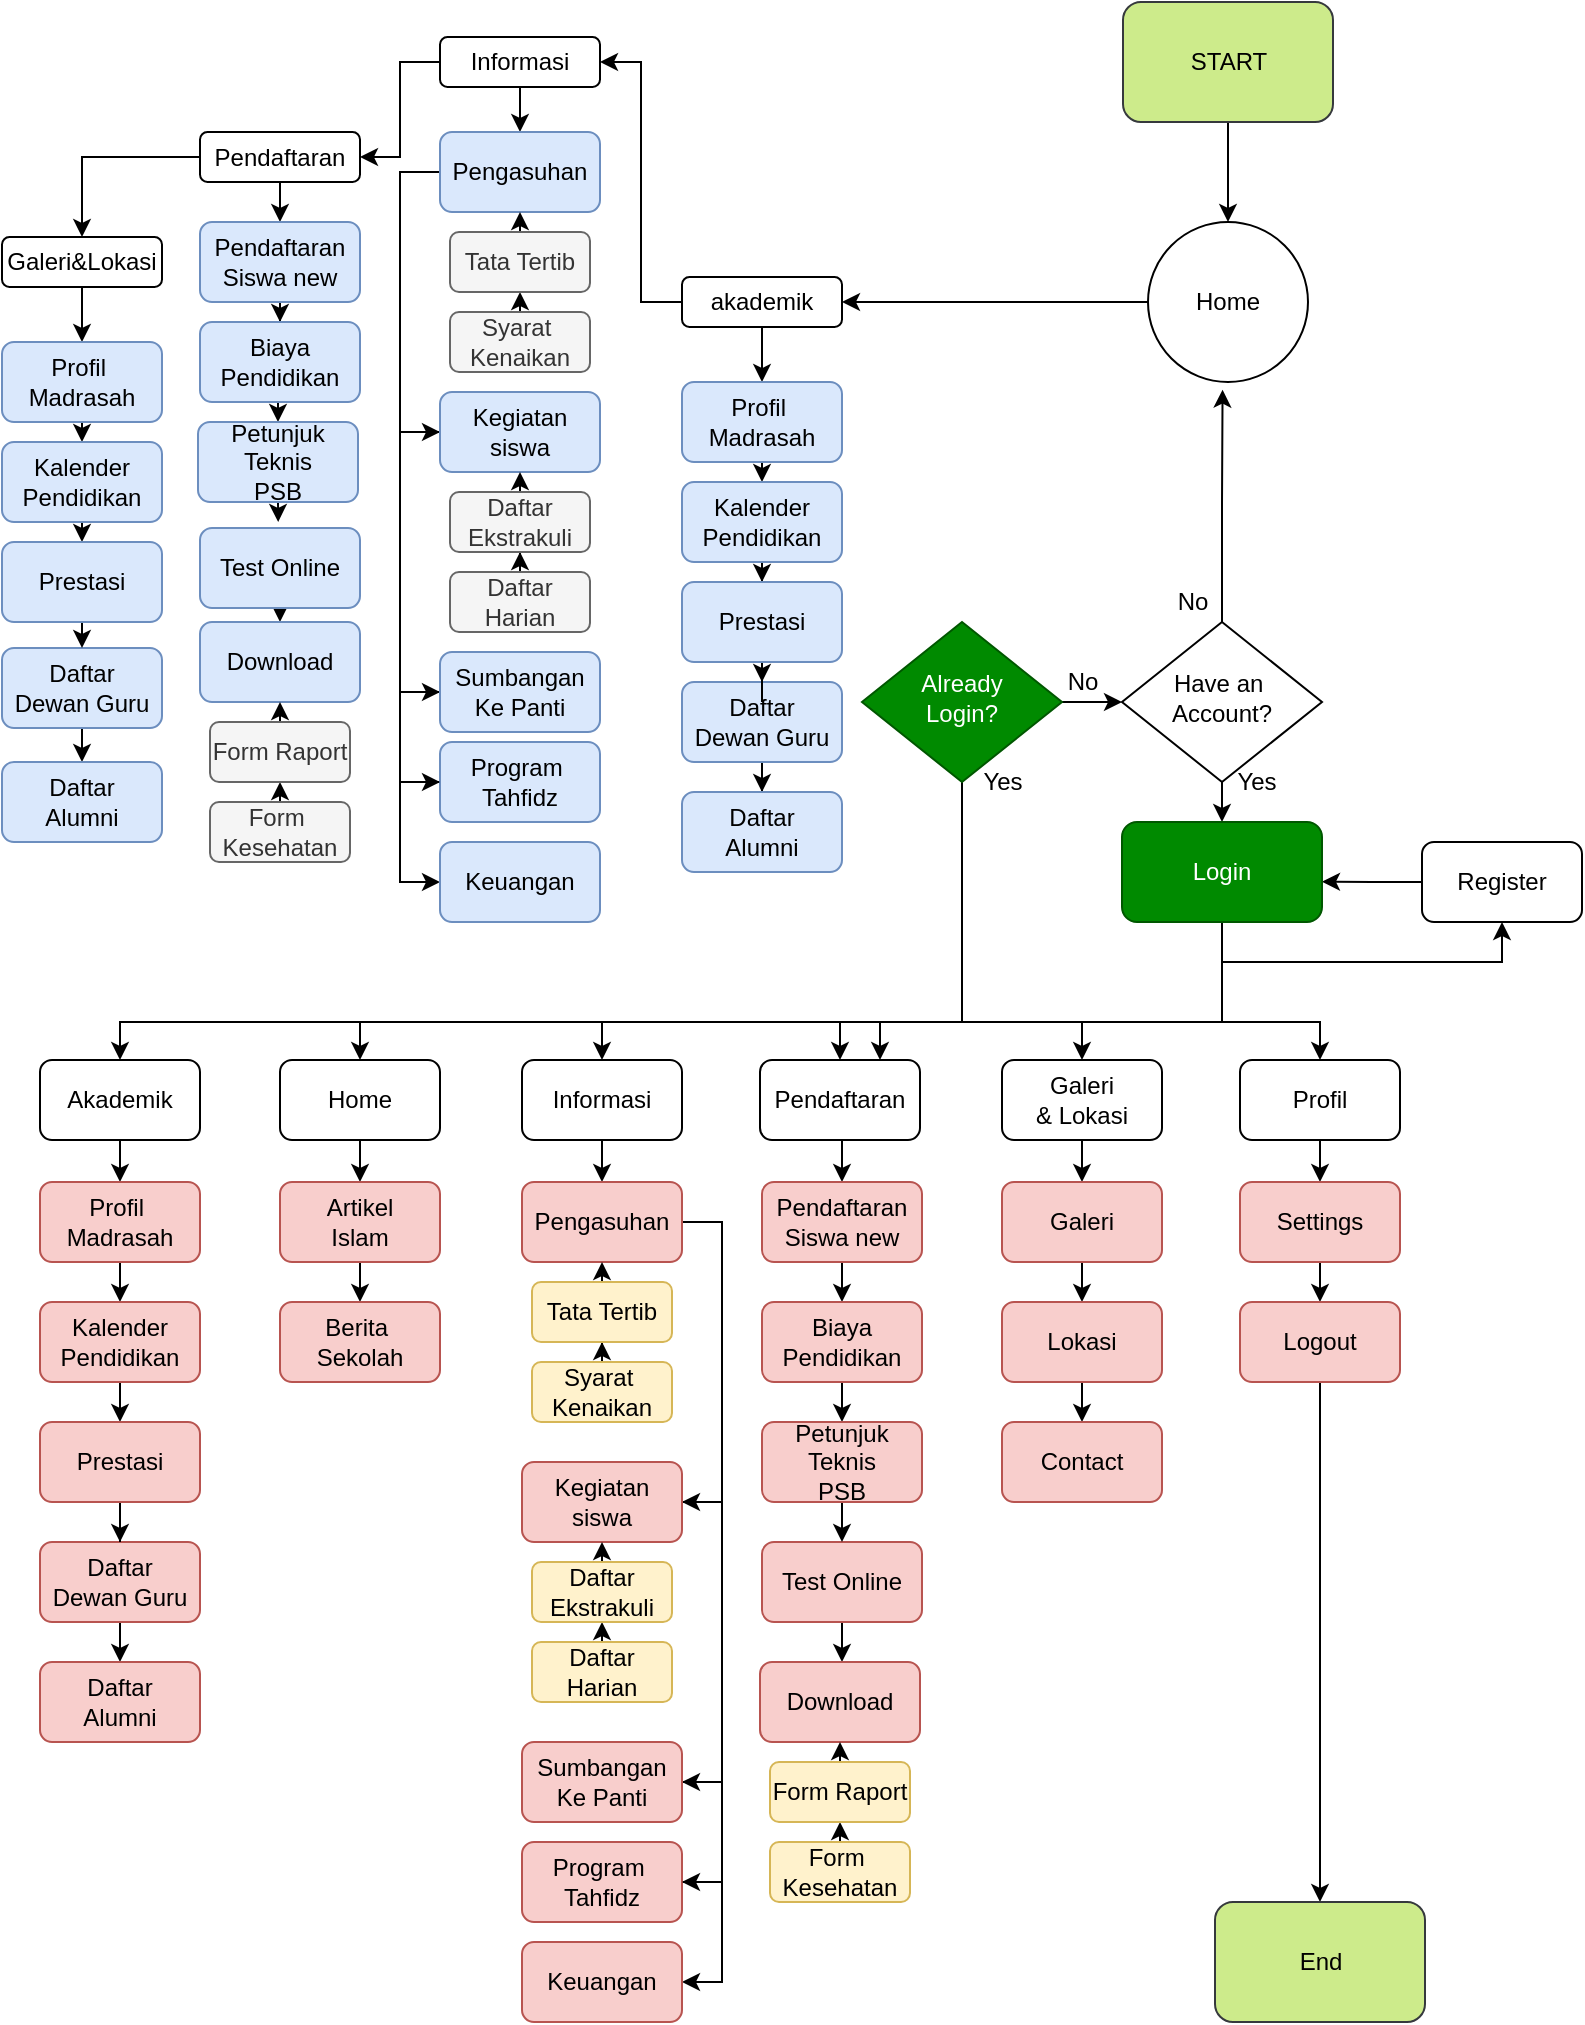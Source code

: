 <mxfile version="14.0.1" type="github">
  <diagram id="C5RBs43oDa-KdzZeNtuy" name="Page-1">
    <mxGraphModel dx="1358" dy="592" grid="1" gridSize="10" guides="1" tooltips="1" connect="1" arrows="1" fold="1" page="1" pageScale="1" pageWidth="827" pageHeight="1169" math="0" shadow="0">
      <root>
        <mxCell id="WIyWlLk6GJQsqaUBKTNV-0" />
        <mxCell id="WIyWlLk6GJQsqaUBKTNV-1" parent="WIyWlLk6GJQsqaUBKTNV-0" />
        <mxCell id="NHXklJYjzgCfUYS_sEGv-73" style="edgeStyle=orthogonalEdgeStyle;rounded=0;orthogonalLoop=1;jettySize=auto;html=1;exitX=0;exitY=0.5;exitDx=0;exitDy=0;entryX=1;entryY=0.597;entryDx=0;entryDy=0;entryPerimeter=0;" edge="1" parent="WIyWlLk6GJQsqaUBKTNV-1" source="WIyWlLk6GJQsqaUBKTNV-7" target="NHXklJYjzgCfUYS_sEGv-28">
          <mxGeometry relative="1" as="geometry" />
        </mxCell>
        <mxCell id="WIyWlLk6GJQsqaUBKTNV-7" value="Register" style="rounded=1;whiteSpace=wrap;html=1;fontSize=12;glass=0;strokeWidth=1;shadow=0;" parent="WIyWlLk6GJQsqaUBKTNV-1" vertex="1">
          <mxGeometry x="730" y="510" width="80" height="40" as="geometry" />
        </mxCell>
        <mxCell id="NHXklJYjzgCfUYS_sEGv-23" style="edgeStyle=orthogonalEdgeStyle;rounded=0;orthogonalLoop=1;jettySize=auto;html=1;exitX=1;exitY=0.5;exitDx=0;exitDy=0;entryX=0;entryY=0.5;entryDx=0;entryDy=0;" edge="1" parent="WIyWlLk6GJQsqaUBKTNV-1" source="WIyWlLk6GJQsqaUBKTNV-10" target="WIyWlLk6GJQsqaUBKTNV-6">
          <mxGeometry relative="1" as="geometry" />
        </mxCell>
        <mxCell id="NHXklJYjzgCfUYS_sEGv-160" style="edgeStyle=orthogonalEdgeStyle;rounded=0;orthogonalLoop=1;jettySize=auto;html=1;exitX=0.5;exitY=1;exitDx=0;exitDy=0;" edge="1" parent="WIyWlLk6GJQsqaUBKTNV-1" source="WIyWlLk6GJQsqaUBKTNV-10" target="NHXklJYjzgCfUYS_sEGv-39">
          <mxGeometry relative="1" as="geometry">
            <Array as="points">
              <mxPoint x="500" y="600" />
              <mxPoint x="79" y="600" />
            </Array>
          </mxGeometry>
        </mxCell>
        <mxCell id="NHXklJYjzgCfUYS_sEGv-161" style="edgeStyle=orthogonalEdgeStyle;rounded=0;orthogonalLoop=1;jettySize=auto;html=1;exitX=0.5;exitY=1;exitDx=0;exitDy=0;entryX=0.5;entryY=0;entryDx=0;entryDy=0;" edge="1" parent="WIyWlLk6GJQsqaUBKTNV-1" source="WIyWlLk6GJQsqaUBKTNV-10" target="NHXklJYjzgCfUYS_sEGv-44">
          <mxGeometry relative="1" as="geometry">
            <Array as="points">
              <mxPoint x="500" y="600" />
              <mxPoint x="199" y="600" />
            </Array>
          </mxGeometry>
        </mxCell>
        <mxCell id="NHXklJYjzgCfUYS_sEGv-163" style="edgeStyle=orthogonalEdgeStyle;rounded=0;orthogonalLoop=1;jettySize=auto;html=1;exitX=0.5;exitY=1;exitDx=0;exitDy=0;entryX=0.5;entryY=0;entryDx=0;entryDy=0;" edge="1" parent="WIyWlLk6GJQsqaUBKTNV-1" source="WIyWlLk6GJQsqaUBKTNV-10" target="NHXklJYjzgCfUYS_sEGv-43">
          <mxGeometry relative="1" as="geometry">
            <Array as="points">
              <mxPoint x="500" y="600" />
              <mxPoint x="320" y="600" />
            </Array>
          </mxGeometry>
        </mxCell>
        <mxCell id="NHXklJYjzgCfUYS_sEGv-164" style="edgeStyle=orthogonalEdgeStyle;rounded=0;orthogonalLoop=1;jettySize=auto;html=1;exitX=0.5;exitY=1;exitDx=0;exitDy=0;entryX=0.5;entryY=0;entryDx=0;entryDy=0;" edge="1" parent="WIyWlLk6GJQsqaUBKTNV-1" source="WIyWlLk6GJQsqaUBKTNV-10" target="NHXklJYjzgCfUYS_sEGv-45">
          <mxGeometry relative="1" as="geometry">
            <Array as="points">
              <mxPoint x="500" y="600" />
              <mxPoint x="439" y="600" />
            </Array>
          </mxGeometry>
        </mxCell>
        <mxCell id="NHXklJYjzgCfUYS_sEGv-165" style="edgeStyle=orthogonalEdgeStyle;rounded=0;orthogonalLoop=1;jettySize=auto;html=1;exitX=0.5;exitY=1;exitDx=0;exitDy=0;entryX=0.5;entryY=0;entryDx=0;entryDy=0;" edge="1" parent="WIyWlLk6GJQsqaUBKTNV-1" source="WIyWlLk6GJQsqaUBKTNV-10" target="NHXklJYjzgCfUYS_sEGv-46">
          <mxGeometry relative="1" as="geometry">
            <Array as="points">
              <mxPoint x="500" y="600" />
              <mxPoint x="560" y="600" />
            </Array>
          </mxGeometry>
        </mxCell>
        <mxCell id="NHXklJYjzgCfUYS_sEGv-166" style="edgeStyle=orthogonalEdgeStyle;rounded=0;orthogonalLoop=1;jettySize=auto;html=1;exitX=0.5;exitY=1;exitDx=0;exitDy=0;entryX=0.5;entryY=0;entryDx=0;entryDy=0;" edge="1" parent="WIyWlLk6GJQsqaUBKTNV-1" source="WIyWlLk6GJQsqaUBKTNV-10" target="NHXklJYjzgCfUYS_sEGv-135">
          <mxGeometry relative="1" as="geometry">
            <Array as="points">
              <mxPoint x="500" y="600" />
              <mxPoint x="679" y="600" />
            </Array>
          </mxGeometry>
        </mxCell>
        <mxCell id="WIyWlLk6GJQsqaUBKTNV-10" value="Already&lt;br&gt;Login?" style="rhombus;whiteSpace=wrap;html=1;shadow=0;fontFamily=Helvetica;fontSize=12;align=center;strokeWidth=1;spacing=6;spacingTop=-4;fillColor=#008a00;strokeColor=#005700;fontColor=#ffffff;" parent="WIyWlLk6GJQsqaUBKTNV-1" vertex="1">
          <mxGeometry x="450" y="400" width="100" height="80" as="geometry" />
        </mxCell>
        <mxCell id="NHXklJYjzgCfUYS_sEGv-29" style="edgeStyle=orthogonalEdgeStyle;rounded=0;orthogonalLoop=1;jettySize=auto;html=1;exitX=0.5;exitY=1;exitDx=0;exitDy=0;entryX=0.5;entryY=0;entryDx=0;entryDy=0;" edge="1" parent="WIyWlLk6GJQsqaUBKTNV-1" source="WIyWlLk6GJQsqaUBKTNV-6" target="NHXklJYjzgCfUYS_sEGv-28">
          <mxGeometry relative="1" as="geometry" />
        </mxCell>
        <mxCell id="NHXklJYjzgCfUYS_sEGv-70" style="edgeStyle=orthogonalEdgeStyle;rounded=0;orthogonalLoop=1;jettySize=auto;html=1;exitX=0.5;exitY=0;exitDx=0;exitDy=0;entryX=0.466;entryY=1.048;entryDx=0;entryDy=0;entryPerimeter=0;" edge="1" parent="WIyWlLk6GJQsqaUBKTNV-1" source="WIyWlLk6GJQsqaUBKTNV-6" target="NHXklJYjzgCfUYS_sEGv-5">
          <mxGeometry relative="1" as="geometry" />
        </mxCell>
        <mxCell id="WIyWlLk6GJQsqaUBKTNV-6" value="Have an&amp;nbsp;&lt;br&gt;Account?" style="rhombus;whiteSpace=wrap;html=1;shadow=0;fontFamily=Helvetica;fontSize=12;align=center;strokeWidth=1;spacing=6;spacingTop=-4;" parent="WIyWlLk6GJQsqaUBKTNV-1" vertex="1">
          <mxGeometry x="580" y="400" width="100" height="80" as="geometry" />
        </mxCell>
        <mxCell id="NHXklJYjzgCfUYS_sEGv-6" style="edgeStyle=orthogonalEdgeStyle;rounded=0;orthogonalLoop=1;jettySize=auto;html=1;exitX=0.5;exitY=1;exitDx=0;exitDy=0;entryX=0.5;entryY=0;entryDx=0;entryDy=0;" edge="1" parent="WIyWlLk6GJQsqaUBKTNV-1" source="NHXklJYjzgCfUYS_sEGv-3" target="NHXklJYjzgCfUYS_sEGv-5">
          <mxGeometry relative="1" as="geometry" />
        </mxCell>
        <mxCell id="NHXklJYjzgCfUYS_sEGv-3" value="START" style="rounded=1;whiteSpace=wrap;html=1;fontSize=12;glass=0;strokeWidth=1;shadow=0;fillColor=#cdeb8b;strokeColor=#36393d;" vertex="1" parent="WIyWlLk6GJQsqaUBKTNV-1">
          <mxGeometry x="580.5" y="90" width="105" height="60" as="geometry" />
        </mxCell>
        <mxCell id="NHXklJYjzgCfUYS_sEGv-177" style="edgeStyle=orthogonalEdgeStyle;rounded=0;orthogonalLoop=1;jettySize=auto;html=1;exitX=0;exitY=0.5;exitDx=0;exitDy=0;entryX=1;entryY=0.5;entryDx=0;entryDy=0;" edge="1" parent="WIyWlLk6GJQsqaUBKTNV-1" source="NHXklJYjzgCfUYS_sEGv-5" target="NHXklJYjzgCfUYS_sEGv-7">
          <mxGeometry relative="1" as="geometry" />
        </mxCell>
        <mxCell id="NHXklJYjzgCfUYS_sEGv-5" value="Home" style="ellipse;whiteSpace=wrap;html=1;aspect=fixed;" vertex="1" parent="WIyWlLk6GJQsqaUBKTNV-1">
          <mxGeometry x="593" y="200" width="80" height="80" as="geometry" />
        </mxCell>
        <mxCell id="NHXklJYjzgCfUYS_sEGv-143" style="edgeStyle=orthogonalEdgeStyle;rounded=0;orthogonalLoop=1;jettySize=auto;html=1;exitX=0;exitY=0.5;exitDx=0;exitDy=0;entryX=1;entryY=0.5;entryDx=0;entryDy=0;" edge="1" parent="WIyWlLk6GJQsqaUBKTNV-1" source="NHXklJYjzgCfUYS_sEGv-7" target="NHXklJYjzgCfUYS_sEGv-10">
          <mxGeometry relative="1" as="geometry" />
        </mxCell>
        <mxCell id="NHXklJYjzgCfUYS_sEGv-207" style="edgeStyle=orthogonalEdgeStyle;rounded=0;orthogonalLoop=1;jettySize=auto;html=1;exitX=0.5;exitY=1;exitDx=0;exitDy=0;entryX=0.5;entryY=0;entryDx=0;entryDy=0;" edge="1" parent="WIyWlLk6GJQsqaUBKTNV-1" source="NHXklJYjzgCfUYS_sEGv-7" target="NHXklJYjzgCfUYS_sEGv-181">
          <mxGeometry relative="1" as="geometry" />
        </mxCell>
        <mxCell id="NHXklJYjzgCfUYS_sEGv-7" value="akademik" style="rounded=1;whiteSpace=wrap;html=1;fontSize=12;glass=0;strokeWidth=1;shadow=0;" vertex="1" parent="WIyWlLk6GJQsqaUBKTNV-1">
          <mxGeometry x="360" y="227.5" width="80" height="25" as="geometry" />
        </mxCell>
        <mxCell id="NHXklJYjzgCfUYS_sEGv-144" style="edgeStyle=orthogonalEdgeStyle;rounded=0;orthogonalLoop=1;jettySize=auto;html=1;exitX=0;exitY=0.5;exitDx=0;exitDy=0;entryX=1;entryY=0.5;entryDx=0;entryDy=0;" edge="1" parent="WIyWlLk6GJQsqaUBKTNV-1" source="NHXklJYjzgCfUYS_sEGv-10" target="NHXklJYjzgCfUYS_sEGv-11">
          <mxGeometry relative="1" as="geometry" />
        </mxCell>
        <mxCell id="NHXklJYjzgCfUYS_sEGv-197" style="edgeStyle=orthogonalEdgeStyle;rounded=0;orthogonalLoop=1;jettySize=auto;html=1;exitX=0.5;exitY=1;exitDx=0;exitDy=0;" edge="1" parent="WIyWlLk6GJQsqaUBKTNV-1" source="NHXklJYjzgCfUYS_sEGv-10" target="NHXklJYjzgCfUYS_sEGv-168">
          <mxGeometry relative="1" as="geometry" />
        </mxCell>
        <mxCell id="NHXklJYjzgCfUYS_sEGv-10" value="Informasi" style="rounded=1;whiteSpace=wrap;html=1;fontSize=12;glass=0;strokeWidth=1;shadow=0;" vertex="1" parent="WIyWlLk6GJQsqaUBKTNV-1">
          <mxGeometry x="239" y="107.5" width="80" height="25" as="geometry" />
        </mxCell>
        <mxCell id="NHXklJYjzgCfUYS_sEGv-178" style="edgeStyle=orthogonalEdgeStyle;rounded=0;orthogonalLoop=1;jettySize=auto;html=1;exitX=0;exitY=0.5;exitDx=0;exitDy=0;entryX=0.5;entryY=0;entryDx=0;entryDy=0;" edge="1" parent="WIyWlLk6GJQsqaUBKTNV-1" source="NHXklJYjzgCfUYS_sEGv-11" target="NHXklJYjzgCfUYS_sEGv-12">
          <mxGeometry relative="1" as="geometry" />
        </mxCell>
        <mxCell id="NHXklJYjzgCfUYS_sEGv-196" style="edgeStyle=orthogonalEdgeStyle;rounded=0;orthogonalLoop=1;jettySize=auto;html=1;exitX=0.5;exitY=1;exitDx=0;exitDy=0;entryX=0.5;entryY=0;entryDx=0;entryDy=0;" edge="1" parent="WIyWlLk6GJQsqaUBKTNV-1" source="NHXklJYjzgCfUYS_sEGv-11" target="NHXklJYjzgCfUYS_sEGv-152">
          <mxGeometry relative="1" as="geometry" />
        </mxCell>
        <mxCell id="NHXklJYjzgCfUYS_sEGv-11" value="Pendaftaran" style="rounded=1;whiteSpace=wrap;html=1;fontSize=12;glass=0;strokeWidth=1;shadow=0;" vertex="1" parent="WIyWlLk6GJQsqaUBKTNV-1">
          <mxGeometry x="119" y="155" width="80" height="25" as="geometry" />
        </mxCell>
        <mxCell id="NHXklJYjzgCfUYS_sEGv-184" style="edgeStyle=orthogonalEdgeStyle;rounded=0;orthogonalLoop=1;jettySize=auto;html=1;exitX=0.5;exitY=1;exitDx=0;exitDy=0;" edge="1" parent="WIyWlLk6GJQsqaUBKTNV-1" source="NHXklJYjzgCfUYS_sEGv-12" target="NHXklJYjzgCfUYS_sEGv-148">
          <mxGeometry relative="1" as="geometry" />
        </mxCell>
        <mxCell id="NHXklJYjzgCfUYS_sEGv-12" value="Galeri&amp;amp;Lokasi" style="rounded=1;whiteSpace=wrap;html=1;fontSize=12;glass=0;strokeWidth=1;shadow=0;" vertex="1" parent="WIyWlLk6GJQsqaUBKTNV-1">
          <mxGeometry x="20" y="207.5" width="80" height="25" as="geometry" />
        </mxCell>
        <mxCell id="NHXklJYjzgCfUYS_sEGv-24" value="No" style="text;html=1;align=center;verticalAlign=middle;resizable=0;points=[];autosize=1;" vertex="1" parent="WIyWlLk6GJQsqaUBKTNV-1">
          <mxGeometry x="600" y="380" width="30" height="20" as="geometry" />
        </mxCell>
        <mxCell id="NHXklJYjzgCfUYS_sEGv-65" style="edgeStyle=orthogonalEdgeStyle;rounded=0;orthogonalLoop=1;jettySize=auto;html=1;exitX=0.5;exitY=1;exitDx=0;exitDy=0;entryX=0.75;entryY=0;entryDx=0;entryDy=0;" edge="1" parent="WIyWlLk6GJQsqaUBKTNV-1" source="NHXklJYjzgCfUYS_sEGv-28" target="NHXklJYjzgCfUYS_sEGv-45">
          <mxGeometry relative="1" as="geometry">
            <Array as="points">
              <mxPoint x="630" y="600" />
              <mxPoint x="459" y="600" />
            </Array>
          </mxGeometry>
        </mxCell>
        <mxCell id="NHXklJYjzgCfUYS_sEGv-68" style="edgeStyle=orthogonalEdgeStyle;rounded=0;orthogonalLoop=1;jettySize=auto;html=1;exitX=0.5;exitY=1;exitDx=0;exitDy=0;entryX=0.5;entryY=1;entryDx=0;entryDy=0;" edge="1" parent="WIyWlLk6GJQsqaUBKTNV-1" source="NHXklJYjzgCfUYS_sEGv-28" target="WIyWlLk6GJQsqaUBKTNV-7">
          <mxGeometry relative="1" as="geometry" />
        </mxCell>
        <mxCell id="NHXklJYjzgCfUYS_sEGv-28" value="Login" style="rounded=1;whiteSpace=wrap;html=1;fontSize=12;glass=0;strokeWidth=1;shadow=0;fillColor=#008a00;strokeColor=#005700;fontColor=#ffffff;" vertex="1" parent="WIyWlLk6GJQsqaUBKTNV-1">
          <mxGeometry x="580" y="500" width="100" height="50" as="geometry" />
        </mxCell>
        <mxCell id="NHXklJYjzgCfUYS_sEGv-30" value="Yes" style="text;html=1;align=center;verticalAlign=middle;resizable=0;points=[];autosize=1;" vertex="1" parent="WIyWlLk6GJQsqaUBKTNV-1">
          <mxGeometry x="626.5" y="470" width="40" height="20" as="geometry" />
        </mxCell>
        <mxCell id="NHXklJYjzgCfUYS_sEGv-79" style="edgeStyle=orthogonalEdgeStyle;rounded=0;orthogonalLoop=1;jettySize=auto;html=1;exitX=0.5;exitY=1;exitDx=0;exitDy=0;entryX=0.5;entryY=0;entryDx=0;entryDy=0;" edge="1" parent="WIyWlLk6GJQsqaUBKTNV-1" source="NHXklJYjzgCfUYS_sEGv-39" target="NHXklJYjzgCfUYS_sEGv-76">
          <mxGeometry relative="1" as="geometry" />
        </mxCell>
        <mxCell id="NHXklJYjzgCfUYS_sEGv-39" value="Akademik" style="rounded=1;whiteSpace=wrap;html=1;fontSize=12;glass=0;strokeWidth=1;shadow=0;" vertex="1" parent="WIyWlLk6GJQsqaUBKTNV-1">
          <mxGeometry x="39" y="619" width="80" height="40" as="geometry" />
        </mxCell>
        <mxCell id="NHXklJYjzgCfUYS_sEGv-95" style="edgeStyle=orthogonalEdgeStyle;rounded=0;orthogonalLoop=1;jettySize=auto;html=1;exitX=0.5;exitY=1;exitDx=0;exitDy=0;entryX=0.5;entryY=0;entryDx=0;entryDy=0;" edge="1" parent="WIyWlLk6GJQsqaUBKTNV-1" source="NHXklJYjzgCfUYS_sEGv-43" target="NHXklJYjzgCfUYS_sEGv-88">
          <mxGeometry relative="1" as="geometry" />
        </mxCell>
        <mxCell id="NHXklJYjzgCfUYS_sEGv-43" value="Informasi" style="rounded=1;whiteSpace=wrap;html=1;fontSize=12;glass=0;strokeWidth=1;shadow=0;" vertex="1" parent="WIyWlLk6GJQsqaUBKTNV-1">
          <mxGeometry x="280" y="619" width="80" height="40" as="geometry" />
        </mxCell>
        <mxCell id="NHXklJYjzgCfUYS_sEGv-86" style="edgeStyle=orthogonalEdgeStyle;rounded=0;orthogonalLoop=1;jettySize=auto;html=1;exitX=0.5;exitY=1;exitDx=0;exitDy=0;entryX=0.5;entryY=0;entryDx=0;entryDy=0;" edge="1" parent="WIyWlLk6GJQsqaUBKTNV-1" source="NHXklJYjzgCfUYS_sEGv-44" target="NHXklJYjzgCfUYS_sEGv-84">
          <mxGeometry relative="1" as="geometry" />
        </mxCell>
        <mxCell id="NHXklJYjzgCfUYS_sEGv-44" value="Home" style="rounded=1;whiteSpace=wrap;html=1;fontSize=12;glass=0;strokeWidth=1;shadow=0;" vertex="1" parent="WIyWlLk6GJQsqaUBKTNV-1">
          <mxGeometry x="159" y="619" width="80" height="40" as="geometry" />
        </mxCell>
        <mxCell id="NHXklJYjzgCfUYS_sEGv-119" style="edgeStyle=orthogonalEdgeStyle;rounded=0;orthogonalLoop=1;jettySize=auto;html=1;exitX=0.5;exitY=1;exitDx=0;exitDy=0;entryX=0.5;entryY=0;entryDx=0;entryDy=0;" edge="1" parent="WIyWlLk6GJQsqaUBKTNV-1" source="NHXklJYjzgCfUYS_sEGv-45" target="NHXklJYjzgCfUYS_sEGv-111">
          <mxGeometry relative="1" as="geometry" />
        </mxCell>
        <mxCell id="NHXklJYjzgCfUYS_sEGv-45" value="Pendaftaran" style="rounded=1;whiteSpace=wrap;html=1;fontSize=12;glass=0;strokeWidth=1;shadow=0;" vertex="1" parent="WIyWlLk6GJQsqaUBKTNV-1">
          <mxGeometry x="399" y="619" width="80" height="40" as="geometry" />
        </mxCell>
        <mxCell id="NHXklJYjzgCfUYS_sEGv-132" style="edgeStyle=orthogonalEdgeStyle;rounded=0;orthogonalLoop=1;jettySize=auto;html=1;exitX=0.5;exitY=1;exitDx=0;exitDy=0;entryX=0.5;entryY=0;entryDx=0;entryDy=0;" edge="1" parent="WIyWlLk6GJQsqaUBKTNV-1" source="NHXklJYjzgCfUYS_sEGv-46" target="NHXklJYjzgCfUYS_sEGv-129">
          <mxGeometry relative="1" as="geometry" />
        </mxCell>
        <mxCell id="NHXklJYjzgCfUYS_sEGv-46" value="Galeri&lt;br&gt;&amp;amp; Lokasi" style="rounded=1;whiteSpace=wrap;html=1;fontSize=12;glass=0;strokeWidth=1;shadow=0;" vertex="1" parent="WIyWlLk6GJQsqaUBKTNV-1">
          <mxGeometry x="520" y="619" width="80" height="40" as="geometry" />
        </mxCell>
        <mxCell id="NHXklJYjzgCfUYS_sEGv-71" value="&lt;span style=&quot;color: rgba(0 , 0 , 0 , 0) ; font-family: monospace ; font-size: 0px&quot;&gt;sd&lt;/span&gt;" style="text;html=1;align=center;verticalAlign=middle;resizable=0;points=[];autosize=1;" vertex="1" parent="WIyWlLk6GJQsqaUBKTNV-1">
          <mxGeometry x="450" y="380" width="20" height="20" as="geometry" />
        </mxCell>
        <mxCell id="NHXklJYjzgCfUYS_sEGv-72" value="No" style="text;html=1;align=center;verticalAlign=middle;resizable=0;points=[];autosize=1;" vertex="1" parent="WIyWlLk6GJQsqaUBKTNV-1">
          <mxGeometry x="545" y="420" width="30" height="20" as="geometry" />
        </mxCell>
        <mxCell id="NHXklJYjzgCfUYS_sEGv-83" style="edgeStyle=orthogonalEdgeStyle;rounded=0;orthogonalLoop=1;jettySize=auto;html=1;exitX=0.5;exitY=1;exitDx=0;exitDy=0;entryX=0.5;entryY=0;entryDx=0;entryDy=0;" edge="1" parent="WIyWlLk6GJQsqaUBKTNV-1" source="NHXklJYjzgCfUYS_sEGv-74" target="NHXklJYjzgCfUYS_sEGv-75">
          <mxGeometry relative="1" as="geometry" />
        </mxCell>
        <mxCell id="NHXklJYjzgCfUYS_sEGv-74" value="Daftar&lt;br&gt;Dewan Guru" style="rounded=1;whiteSpace=wrap;html=1;fontSize=12;glass=0;strokeWidth=1;shadow=0;fillColor=#f8cecc;strokeColor=#b85450;" vertex="1" parent="WIyWlLk6GJQsqaUBKTNV-1">
          <mxGeometry x="39" y="860" width="80" height="40" as="geometry" />
        </mxCell>
        <mxCell id="NHXklJYjzgCfUYS_sEGv-75" value="Daftar&lt;br&gt;Alumni" style="rounded=1;whiteSpace=wrap;html=1;fontSize=12;glass=0;strokeWidth=1;shadow=0;fillColor=#f8cecc;strokeColor=#b85450;" vertex="1" parent="WIyWlLk6GJQsqaUBKTNV-1">
          <mxGeometry x="39" y="920" width="80" height="40" as="geometry" />
        </mxCell>
        <mxCell id="NHXklJYjzgCfUYS_sEGv-80" style="edgeStyle=orthogonalEdgeStyle;rounded=0;orthogonalLoop=1;jettySize=auto;html=1;exitX=0.5;exitY=1;exitDx=0;exitDy=0;entryX=0.5;entryY=0;entryDx=0;entryDy=0;" edge="1" parent="WIyWlLk6GJQsqaUBKTNV-1" source="NHXklJYjzgCfUYS_sEGv-76" target="NHXklJYjzgCfUYS_sEGv-77">
          <mxGeometry relative="1" as="geometry" />
        </mxCell>
        <mxCell id="NHXklJYjzgCfUYS_sEGv-76" value="Profil&amp;nbsp;&lt;br&gt;Madrasah" style="rounded=1;whiteSpace=wrap;html=1;fontSize=12;glass=0;strokeWidth=1;shadow=0;fillColor=#f8cecc;strokeColor=#b85450;" vertex="1" parent="WIyWlLk6GJQsqaUBKTNV-1">
          <mxGeometry x="39" y="680" width="80" height="40" as="geometry" />
        </mxCell>
        <mxCell id="NHXklJYjzgCfUYS_sEGv-81" style="edgeStyle=orthogonalEdgeStyle;rounded=0;orthogonalLoop=1;jettySize=auto;html=1;exitX=0.5;exitY=1;exitDx=0;exitDy=0;entryX=0.5;entryY=0;entryDx=0;entryDy=0;" edge="1" parent="WIyWlLk6GJQsqaUBKTNV-1" source="NHXklJYjzgCfUYS_sEGv-77" target="NHXklJYjzgCfUYS_sEGv-78">
          <mxGeometry relative="1" as="geometry" />
        </mxCell>
        <mxCell id="NHXklJYjzgCfUYS_sEGv-77" value="Kalender&lt;br&gt;Pendidikan" style="rounded=1;whiteSpace=wrap;html=1;fontSize=12;glass=0;strokeWidth=1;shadow=0;fillColor=#f8cecc;strokeColor=#b85450;" vertex="1" parent="WIyWlLk6GJQsqaUBKTNV-1">
          <mxGeometry x="39" y="740" width="80" height="40" as="geometry" />
        </mxCell>
        <mxCell id="NHXklJYjzgCfUYS_sEGv-82" style="edgeStyle=orthogonalEdgeStyle;rounded=0;orthogonalLoop=1;jettySize=auto;html=1;exitX=0.5;exitY=1;exitDx=0;exitDy=0;" edge="1" parent="WIyWlLk6GJQsqaUBKTNV-1" source="NHXklJYjzgCfUYS_sEGv-78" target="NHXklJYjzgCfUYS_sEGv-74">
          <mxGeometry relative="1" as="geometry" />
        </mxCell>
        <mxCell id="NHXklJYjzgCfUYS_sEGv-78" value="Prestasi" style="rounded=1;whiteSpace=wrap;html=1;fontSize=12;glass=0;strokeWidth=1;shadow=0;fillColor=#f8cecc;strokeColor=#b85450;" vertex="1" parent="WIyWlLk6GJQsqaUBKTNV-1">
          <mxGeometry x="39" y="800" width="80" height="40" as="geometry" />
        </mxCell>
        <mxCell id="NHXklJYjzgCfUYS_sEGv-87" style="edgeStyle=orthogonalEdgeStyle;rounded=0;orthogonalLoop=1;jettySize=auto;html=1;exitX=0.5;exitY=1;exitDx=0;exitDy=0;entryX=0.5;entryY=0;entryDx=0;entryDy=0;" edge="1" parent="WIyWlLk6GJQsqaUBKTNV-1" source="NHXklJYjzgCfUYS_sEGv-84" target="NHXklJYjzgCfUYS_sEGv-85">
          <mxGeometry relative="1" as="geometry" />
        </mxCell>
        <mxCell id="NHXklJYjzgCfUYS_sEGv-84" value="Artikel&lt;br&gt;Islam" style="rounded=1;whiteSpace=wrap;html=1;fontSize=12;glass=0;strokeWidth=1;shadow=0;fillColor=#f8cecc;strokeColor=#b85450;" vertex="1" parent="WIyWlLk6GJQsqaUBKTNV-1">
          <mxGeometry x="159" y="680" width="80" height="40" as="geometry" />
        </mxCell>
        <mxCell id="NHXklJYjzgCfUYS_sEGv-85" value="Berita&amp;nbsp;&lt;br&gt;Sekolah" style="rounded=1;whiteSpace=wrap;html=1;fontSize=12;glass=0;strokeWidth=1;shadow=0;fillColor=#f8cecc;strokeColor=#b85450;" vertex="1" parent="WIyWlLk6GJQsqaUBKTNV-1">
          <mxGeometry x="159" y="740" width="80" height="40" as="geometry" />
        </mxCell>
        <mxCell id="NHXklJYjzgCfUYS_sEGv-100" style="edgeStyle=orthogonalEdgeStyle;rounded=0;orthogonalLoop=1;jettySize=auto;html=1;exitX=1;exitY=0.5;exitDx=0;exitDy=0;entryX=1;entryY=0.5;entryDx=0;entryDy=0;" edge="1" parent="WIyWlLk6GJQsqaUBKTNV-1" source="NHXklJYjzgCfUYS_sEGv-88" target="NHXklJYjzgCfUYS_sEGv-89">
          <mxGeometry relative="1" as="geometry" />
        </mxCell>
        <mxCell id="NHXklJYjzgCfUYS_sEGv-88" value="Pengasuhan" style="rounded=1;whiteSpace=wrap;html=1;fontSize=12;glass=0;strokeWidth=1;shadow=0;fillColor=#f8cecc;strokeColor=#b85450;" vertex="1" parent="WIyWlLk6GJQsqaUBKTNV-1">
          <mxGeometry x="280" y="680" width="80" height="40" as="geometry" />
        </mxCell>
        <mxCell id="NHXklJYjzgCfUYS_sEGv-105" style="edgeStyle=orthogonalEdgeStyle;rounded=0;orthogonalLoop=1;jettySize=auto;html=1;exitX=1;exitY=0.5;exitDx=0;exitDy=0;entryX=1;entryY=0.5;entryDx=0;entryDy=0;" edge="1" parent="WIyWlLk6GJQsqaUBKTNV-1" source="NHXklJYjzgCfUYS_sEGv-89" target="NHXklJYjzgCfUYS_sEGv-104">
          <mxGeometry relative="1" as="geometry" />
        </mxCell>
        <mxCell id="NHXklJYjzgCfUYS_sEGv-89" value="Kegiatan siswa" style="rounded=1;whiteSpace=wrap;html=1;fontSize=12;glass=0;strokeWidth=1;shadow=0;fillColor=#f8cecc;strokeColor=#b85450;" vertex="1" parent="WIyWlLk6GJQsqaUBKTNV-1">
          <mxGeometry x="280" y="820" width="80" height="40" as="geometry" />
        </mxCell>
        <mxCell id="NHXklJYjzgCfUYS_sEGv-99" style="edgeStyle=orthogonalEdgeStyle;rounded=0;orthogonalLoop=1;jettySize=auto;html=1;exitX=0.5;exitY=0;exitDx=0;exitDy=0;" edge="1" parent="WIyWlLk6GJQsqaUBKTNV-1" source="NHXklJYjzgCfUYS_sEGv-91" target="NHXklJYjzgCfUYS_sEGv-92">
          <mxGeometry relative="1" as="geometry" />
        </mxCell>
        <mxCell id="NHXklJYjzgCfUYS_sEGv-91" value="Syarat&amp;nbsp;&lt;br&gt;Kenaikan" style="rounded=1;whiteSpace=wrap;html=1;fontSize=12;glass=0;strokeWidth=1;shadow=0;fillColor=#fff2cc;strokeColor=#d6b656;" vertex="1" parent="WIyWlLk6GJQsqaUBKTNV-1">
          <mxGeometry x="285" y="770" width="70" height="30" as="geometry" />
        </mxCell>
        <mxCell id="NHXklJYjzgCfUYS_sEGv-98" style="edgeStyle=orthogonalEdgeStyle;rounded=0;orthogonalLoop=1;jettySize=auto;html=1;exitX=0.5;exitY=0;exitDx=0;exitDy=0;entryX=0.5;entryY=1;entryDx=0;entryDy=0;" edge="1" parent="WIyWlLk6GJQsqaUBKTNV-1" source="NHXklJYjzgCfUYS_sEGv-92" target="NHXklJYjzgCfUYS_sEGv-88">
          <mxGeometry relative="1" as="geometry" />
        </mxCell>
        <mxCell id="NHXklJYjzgCfUYS_sEGv-92" value="Tata Tertib" style="rounded=1;whiteSpace=wrap;html=1;fontSize=12;glass=0;strokeWidth=1;shadow=0;fillColor=#fff2cc;strokeColor=#d6b656;" vertex="1" parent="WIyWlLk6GJQsqaUBKTNV-1">
          <mxGeometry x="285" y="730" width="70" height="30" as="geometry" />
        </mxCell>
        <mxCell id="NHXklJYjzgCfUYS_sEGv-102" style="edgeStyle=orthogonalEdgeStyle;rounded=0;orthogonalLoop=1;jettySize=auto;html=1;exitX=0.5;exitY=0;exitDx=0;exitDy=0;entryX=0.5;entryY=1;entryDx=0;entryDy=0;" edge="1" parent="WIyWlLk6GJQsqaUBKTNV-1" source="NHXklJYjzgCfUYS_sEGv-93" target="NHXklJYjzgCfUYS_sEGv-94">
          <mxGeometry relative="1" as="geometry" />
        </mxCell>
        <mxCell id="NHXklJYjzgCfUYS_sEGv-93" value="Daftar&lt;br&gt;Harian" style="rounded=1;whiteSpace=wrap;html=1;fontSize=12;glass=0;strokeWidth=1;shadow=0;fillColor=#fff2cc;strokeColor=#d6b656;" vertex="1" parent="WIyWlLk6GJQsqaUBKTNV-1">
          <mxGeometry x="285" y="910" width="70" height="30" as="geometry" />
        </mxCell>
        <mxCell id="NHXklJYjzgCfUYS_sEGv-101" style="edgeStyle=orthogonalEdgeStyle;rounded=0;orthogonalLoop=1;jettySize=auto;html=1;exitX=0.5;exitY=0;exitDx=0;exitDy=0;entryX=0.5;entryY=1;entryDx=0;entryDy=0;" edge="1" parent="WIyWlLk6GJQsqaUBKTNV-1" source="NHXklJYjzgCfUYS_sEGv-94" target="NHXklJYjzgCfUYS_sEGv-89">
          <mxGeometry relative="1" as="geometry" />
        </mxCell>
        <mxCell id="NHXklJYjzgCfUYS_sEGv-94" value="Daftar&lt;br&gt;Ekstrakuli" style="rounded=1;whiteSpace=wrap;html=1;fontSize=12;glass=0;strokeWidth=1;shadow=0;fillColor=#fff2cc;strokeColor=#d6b656;" vertex="1" parent="WIyWlLk6GJQsqaUBKTNV-1">
          <mxGeometry x="285" y="870" width="70" height="30" as="geometry" />
        </mxCell>
        <mxCell id="NHXklJYjzgCfUYS_sEGv-108" style="edgeStyle=orthogonalEdgeStyle;rounded=0;orthogonalLoop=1;jettySize=auto;html=1;exitX=1;exitY=0.5;exitDx=0;exitDy=0;entryX=1;entryY=0.5;entryDx=0;entryDy=0;" edge="1" parent="WIyWlLk6GJQsqaUBKTNV-1" source="NHXklJYjzgCfUYS_sEGv-103" target="NHXklJYjzgCfUYS_sEGv-107">
          <mxGeometry relative="1" as="geometry" />
        </mxCell>
        <mxCell id="NHXklJYjzgCfUYS_sEGv-103" value="Program&amp;nbsp;&lt;br&gt;Tahfidz" style="rounded=1;whiteSpace=wrap;html=1;fontSize=12;glass=0;strokeWidth=1;shadow=0;fillColor=#f8cecc;strokeColor=#b85450;" vertex="1" parent="WIyWlLk6GJQsqaUBKTNV-1">
          <mxGeometry x="280" y="1010" width="80" height="40" as="geometry" />
        </mxCell>
        <mxCell id="NHXklJYjzgCfUYS_sEGv-106" style="edgeStyle=orthogonalEdgeStyle;rounded=0;orthogonalLoop=1;jettySize=auto;html=1;exitX=1;exitY=0.5;exitDx=0;exitDy=0;entryX=1;entryY=0.5;entryDx=0;entryDy=0;" edge="1" parent="WIyWlLk6GJQsqaUBKTNV-1" source="NHXklJYjzgCfUYS_sEGv-104" target="NHXklJYjzgCfUYS_sEGv-103">
          <mxGeometry relative="1" as="geometry" />
        </mxCell>
        <mxCell id="NHXklJYjzgCfUYS_sEGv-104" value="Sumbangan&lt;br&gt;Ke Panti" style="rounded=1;whiteSpace=wrap;html=1;fontSize=12;glass=0;strokeWidth=1;shadow=0;fillColor=#f8cecc;strokeColor=#b85450;" vertex="1" parent="WIyWlLk6GJQsqaUBKTNV-1">
          <mxGeometry x="280" y="960" width="80" height="40" as="geometry" />
        </mxCell>
        <mxCell id="NHXklJYjzgCfUYS_sEGv-107" value="Keuangan" style="rounded=1;whiteSpace=wrap;html=1;fontSize=12;glass=0;strokeWidth=1;shadow=0;fillColor=#f8cecc;strokeColor=#b85450;" vertex="1" parent="WIyWlLk6GJQsqaUBKTNV-1">
          <mxGeometry x="280" y="1060" width="80" height="40" as="geometry" />
        </mxCell>
        <mxCell id="NHXklJYjzgCfUYS_sEGv-123" style="edgeStyle=orthogonalEdgeStyle;rounded=0;orthogonalLoop=1;jettySize=auto;html=1;exitX=0.5;exitY=1;exitDx=0;exitDy=0;entryX=0.5;entryY=0;entryDx=0;entryDy=0;" edge="1" parent="WIyWlLk6GJQsqaUBKTNV-1" source="NHXklJYjzgCfUYS_sEGv-109">
          <mxGeometry relative="1" as="geometry">
            <mxPoint x="440" y="920" as="targetPoint" />
          </mxGeometry>
        </mxCell>
        <mxCell id="NHXklJYjzgCfUYS_sEGv-109" value="Test Online" style="rounded=1;whiteSpace=wrap;html=1;fontSize=12;glass=0;strokeWidth=1;shadow=0;fillColor=#f8cecc;strokeColor=#b85450;" vertex="1" parent="WIyWlLk6GJQsqaUBKTNV-1">
          <mxGeometry x="400" y="860" width="80" height="40" as="geometry" />
        </mxCell>
        <mxCell id="NHXklJYjzgCfUYS_sEGv-120" style="edgeStyle=orthogonalEdgeStyle;rounded=0;orthogonalLoop=1;jettySize=auto;html=1;exitX=0.5;exitY=1;exitDx=0;exitDy=0;entryX=0.5;entryY=0;entryDx=0;entryDy=0;" edge="1" parent="WIyWlLk6GJQsqaUBKTNV-1" source="NHXklJYjzgCfUYS_sEGv-111" target="NHXklJYjzgCfUYS_sEGv-112">
          <mxGeometry relative="1" as="geometry" />
        </mxCell>
        <mxCell id="NHXklJYjzgCfUYS_sEGv-111" value="Pendaftaran&lt;br&gt;Siswa new" style="rounded=1;whiteSpace=wrap;html=1;fontSize=12;glass=0;strokeWidth=1;shadow=0;fillColor=#f8cecc;strokeColor=#b85450;" vertex="1" parent="WIyWlLk6GJQsqaUBKTNV-1">
          <mxGeometry x="400" y="680" width="80" height="40" as="geometry" />
        </mxCell>
        <mxCell id="NHXklJYjzgCfUYS_sEGv-121" style="edgeStyle=orthogonalEdgeStyle;rounded=0;orthogonalLoop=1;jettySize=auto;html=1;exitX=0.5;exitY=1;exitDx=0;exitDy=0;entryX=0.5;entryY=0;entryDx=0;entryDy=0;" edge="1" parent="WIyWlLk6GJQsqaUBKTNV-1" source="NHXklJYjzgCfUYS_sEGv-112" target="NHXklJYjzgCfUYS_sEGv-113">
          <mxGeometry relative="1" as="geometry" />
        </mxCell>
        <mxCell id="NHXklJYjzgCfUYS_sEGv-112" value="Biaya&lt;br&gt;Pendidikan" style="rounded=1;whiteSpace=wrap;html=1;fontSize=12;glass=0;strokeWidth=1;shadow=0;fillColor=#f8cecc;strokeColor=#b85450;" vertex="1" parent="WIyWlLk6GJQsqaUBKTNV-1">
          <mxGeometry x="400" y="740" width="80" height="40" as="geometry" />
        </mxCell>
        <mxCell id="NHXklJYjzgCfUYS_sEGv-122" style="edgeStyle=orthogonalEdgeStyle;rounded=0;orthogonalLoop=1;jettySize=auto;html=1;exitX=0.5;exitY=1;exitDx=0;exitDy=0;entryX=0.5;entryY=0;entryDx=0;entryDy=0;" edge="1" parent="WIyWlLk6GJQsqaUBKTNV-1" source="NHXklJYjzgCfUYS_sEGv-113" target="NHXklJYjzgCfUYS_sEGv-109">
          <mxGeometry relative="1" as="geometry" />
        </mxCell>
        <mxCell id="NHXklJYjzgCfUYS_sEGv-113" value="Petunjuk&lt;br&gt;Teknis&lt;br&gt;PSB" style="rounded=1;whiteSpace=wrap;html=1;fontSize=12;glass=0;strokeWidth=1;shadow=0;fillColor=#f8cecc;strokeColor=#b85450;" vertex="1" parent="WIyWlLk6GJQsqaUBKTNV-1">
          <mxGeometry x="400" y="800" width="80" height="40" as="geometry" />
        </mxCell>
        <mxCell id="NHXklJYjzgCfUYS_sEGv-114" value="Download" style="rounded=1;whiteSpace=wrap;html=1;fontSize=12;glass=0;strokeWidth=1;shadow=0;fillColor=#f8cecc;strokeColor=#b85450;" vertex="1" parent="WIyWlLk6GJQsqaUBKTNV-1">
          <mxGeometry x="399" y="920" width="80" height="40" as="geometry" />
        </mxCell>
        <mxCell id="NHXklJYjzgCfUYS_sEGv-117" style="edgeStyle=orthogonalEdgeStyle;rounded=0;orthogonalLoop=1;jettySize=auto;html=1;exitX=0.5;exitY=0;exitDx=0;exitDy=0;entryX=0.5;entryY=1;entryDx=0;entryDy=0;" edge="1" parent="WIyWlLk6GJQsqaUBKTNV-1" source="NHXklJYjzgCfUYS_sEGv-115" target="NHXklJYjzgCfUYS_sEGv-116">
          <mxGeometry relative="1" as="geometry" />
        </mxCell>
        <mxCell id="NHXklJYjzgCfUYS_sEGv-115" value="Form&amp;nbsp;&lt;br&gt;Kesehatan" style="rounded=1;whiteSpace=wrap;html=1;fontSize=12;glass=0;strokeWidth=1;shadow=0;fillColor=#fff2cc;strokeColor=#d6b656;" vertex="1" parent="WIyWlLk6GJQsqaUBKTNV-1">
          <mxGeometry x="404" y="1010" width="70" height="30" as="geometry" />
        </mxCell>
        <mxCell id="NHXklJYjzgCfUYS_sEGv-118" style="edgeStyle=orthogonalEdgeStyle;rounded=0;orthogonalLoop=1;jettySize=auto;html=1;exitX=0.5;exitY=0;exitDx=0;exitDy=0;entryX=0.5;entryY=1;entryDx=0;entryDy=0;" edge="1" parent="WIyWlLk6GJQsqaUBKTNV-1" source="NHXklJYjzgCfUYS_sEGv-116" target="NHXklJYjzgCfUYS_sEGv-114">
          <mxGeometry relative="1" as="geometry" />
        </mxCell>
        <mxCell id="NHXklJYjzgCfUYS_sEGv-116" value="Form Raport" style="rounded=1;whiteSpace=wrap;html=1;fontSize=12;glass=0;strokeWidth=1;shadow=0;fillColor=#fff2cc;strokeColor=#d6b656;" vertex="1" parent="WIyWlLk6GJQsqaUBKTNV-1">
          <mxGeometry x="404" y="970" width="70" height="30" as="geometry" />
        </mxCell>
        <mxCell id="NHXklJYjzgCfUYS_sEGv-133" style="edgeStyle=orthogonalEdgeStyle;rounded=0;orthogonalLoop=1;jettySize=auto;html=1;exitX=0.5;exitY=1;exitDx=0;exitDy=0;entryX=0.5;entryY=0;entryDx=0;entryDy=0;" edge="1" parent="WIyWlLk6GJQsqaUBKTNV-1" source="NHXklJYjzgCfUYS_sEGv-129" target="NHXklJYjzgCfUYS_sEGv-130">
          <mxGeometry relative="1" as="geometry" />
        </mxCell>
        <mxCell id="NHXklJYjzgCfUYS_sEGv-129" value="Galeri" style="rounded=1;whiteSpace=wrap;html=1;fontSize=12;glass=0;strokeWidth=1;shadow=0;fillColor=#f8cecc;strokeColor=#b85450;" vertex="1" parent="WIyWlLk6GJQsqaUBKTNV-1">
          <mxGeometry x="520" y="680" width="80" height="40" as="geometry" />
        </mxCell>
        <mxCell id="NHXklJYjzgCfUYS_sEGv-134" style="edgeStyle=orthogonalEdgeStyle;rounded=0;orthogonalLoop=1;jettySize=auto;html=1;exitX=0.5;exitY=1;exitDx=0;exitDy=0;entryX=0.5;entryY=0;entryDx=0;entryDy=0;" edge="1" parent="WIyWlLk6GJQsqaUBKTNV-1" source="NHXklJYjzgCfUYS_sEGv-130" target="NHXklJYjzgCfUYS_sEGv-131">
          <mxGeometry relative="1" as="geometry" />
        </mxCell>
        <mxCell id="NHXklJYjzgCfUYS_sEGv-130" value="Lokasi" style="rounded=1;whiteSpace=wrap;html=1;fontSize=12;glass=0;strokeWidth=1;shadow=0;fillColor=#f8cecc;strokeColor=#b85450;" vertex="1" parent="WIyWlLk6GJQsqaUBKTNV-1">
          <mxGeometry x="520" y="740" width="80" height="40" as="geometry" />
        </mxCell>
        <mxCell id="NHXklJYjzgCfUYS_sEGv-131" value="Contact" style="rounded=1;whiteSpace=wrap;html=1;fontSize=12;glass=0;strokeWidth=1;shadow=0;fillColor=#f8cecc;strokeColor=#b85450;" vertex="1" parent="WIyWlLk6GJQsqaUBKTNV-1">
          <mxGeometry x="520" y="800" width="80" height="40" as="geometry" />
        </mxCell>
        <mxCell id="NHXklJYjzgCfUYS_sEGv-139" style="edgeStyle=orthogonalEdgeStyle;rounded=0;orthogonalLoop=1;jettySize=auto;html=1;exitX=0.5;exitY=1;exitDx=0;exitDy=0;entryX=0.5;entryY=0;entryDx=0;entryDy=0;" edge="1" parent="WIyWlLk6GJQsqaUBKTNV-1" source="NHXklJYjzgCfUYS_sEGv-135" target="NHXklJYjzgCfUYS_sEGv-137">
          <mxGeometry relative="1" as="geometry" />
        </mxCell>
        <mxCell id="NHXklJYjzgCfUYS_sEGv-135" value="Profil" style="rounded=1;whiteSpace=wrap;html=1;fontSize=12;glass=0;strokeWidth=1;shadow=0;" vertex="1" parent="WIyWlLk6GJQsqaUBKTNV-1">
          <mxGeometry x="639" y="619" width="80" height="40" as="geometry" />
        </mxCell>
        <mxCell id="NHXklJYjzgCfUYS_sEGv-140" style="edgeStyle=orthogonalEdgeStyle;rounded=0;orthogonalLoop=1;jettySize=auto;html=1;exitX=0.5;exitY=1;exitDx=0;exitDy=0;entryX=0.5;entryY=0;entryDx=0;entryDy=0;" edge="1" parent="WIyWlLk6GJQsqaUBKTNV-1" source="NHXklJYjzgCfUYS_sEGv-137" target="NHXklJYjzgCfUYS_sEGv-138">
          <mxGeometry relative="1" as="geometry" />
        </mxCell>
        <mxCell id="NHXklJYjzgCfUYS_sEGv-137" value="Settings" style="rounded=1;whiteSpace=wrap;html=1;fontSize=12;glass=0;strokeWidth=1;shadow=0;fillColor=#f8cecc;strokeColor=#b85450;" vertex="1" parent="WIyWlLk6GJQsqaUBKTNV-1">
          <mxGeometry x="639" y="680" width="80" height="40" as="geometry" />
        </mxCell>
        <mxCell id="NHXklJYjzgCfUYS_sEGv-213" style="edgeStyle=orthogonalEdgeStyle;rounded=0;orthogonalLoop=1;jettySize=auto;html=1;exitX=0.5;exitY=1;exitDx=0;exitDy=0;entryX=0.5;entryY=0;entryDx=0;entryDy=0;" edge="1" parent="WIyWlLk6GJQsqaUBKTNV-1" source="NHXklJYjzgCfUYS_sEGv-138" target="NHXklJYjzgCfUYS_sEGv-212">
          <mxGeometry relative="1" as="geometry" />
        </mxCell>
        <mxCell id="NHXklJYjzgCfUYS_sEGv-138" value="Logout" style="rounded=1;whiteSpace=wrap;html=1;fontSize=12;glass=0;strokeWidth=1;shadow=0;fillColor=#f8cecc;strokeColor=#b85450;" vertex="1" parent="WIyWlLk6GJQsqaUBKTNV-1">
          <mxGeometry x="639" y="740" width="80" height="40" as="geometry" />
        </mxCell>
        <mxCell id="NHXklJYjzgCfUYS_sEGv-189" style="edgeStyle=orthogonalEdgeStyle;rounded=0;orthogonalLoop=1;jettySize=auto;html=1;exitX=0.5;exitY=1;exitDx=0;exitDy=0;entryX=0.5;entryY=0;entryDx=0;entryDy=0;" edge="1" parent="WIyWlLk6GJQsqaUBKTNV-1" source="NHXklJYjzgCfUYS_sEGv-146" target="NHXklJYjzgCfUYS_sEGv-147">
          <mxGeometry relative="1" as="geometry" />
        </mxCell>
        <mxCell id="NHXklJYjzgCfUYS_sEGv-146" value="Daftar&lt;br&gt;Dewan Guru" style="rounded=1;whiteSpace=wrap;html=1;fontSize=12;glass=0;strokeWidth=1;shadow=0;fillColor=#dae8fc;strokeColor=#6c8ebf;" vertex="1" parent="WIyWlLk6GJQsqaUBKTNV-1">
          <mxGeometry x="20" y="413" width="80" height="40" as="geometry" />
        </mxCell>
        <mxCell id="NHXklJYjzgCfUYS_sEGv-147" value="Daftar&lt;br&gt;Alumni" style="rounded=1;whiteSpace=wrap;html=1;fontSize=12;glass=0;strokeWidth=1;shadow=0;fillColor=#dae8fc;strokeColor=#6c8ebf;" vertex="1" parent="WIyWlLk6GJQsqaUBKTNV-1">
          <mxGeometry x="20" y="470" width="80" height="40" as="geometry" />
        </mxCell>
        <mxCell id="NHXklJYjzgCfUYS_sEGv-185" style="edgeStyle=orthogonalEdgeStyle;rounded=0;orthogonalLoop=1;jettySize=auto;html=1;exitX=0.5;exitY=1;exitDx=0;exitDy=0;entryX=0.5;entryY=0;entryDx=0;entryDy=0;" edge="1" parent="WIyWlLk6GJQsqaUBKTNV-1" source="NHXklJYjzgCfUYS_sEGv-148" target="NHXklJYjzgCfUYS_sEGv-149">
          <mxGeometry relative="1" as="geometry" />
        </mxCell>
        <mxCell id="NHXklJYjzgCfUYS_sEGv-148" value="Profil&amp;nbsp;&lt;br&gt;Madrasah" style="rounded=1;whiteSpace=wrap;html=1;fontSize=12;glass=0;strokeWidth=1;shadow=0;fillColor=#dae8fc;strokeColor=#6c8ebf;" vertex="1" parent="WIyWlLk6GJQsqaUBKTNV-1">
          <mxGeometry x="20" y="260" width="80" height="40" as="geometry" />
        </mxCell>
        <mxCell id="NHXklJYjzgCfUYS_sEGv-187" style="edgeStyle=orthogonalEdgeStyle;rounded=0;orthogonalLoop=1;jettySize=auto;html=1;exitX=0.5;exitY=1;exitDx=0;exitDy=0;entryX=0.5;entryY=0;entryDx=0;entryDy=0;" edge="1" parent="WIyWlLk6GJQsqaUBKTNV-1" source="NHXklJYjzgCfUYS_sEGv-149" target="NHXklJYjzgCfUYS_sEGv-150">
          <mxGeometry relative="1" as="geometry" />
        </mxCell>
        <mxCell id="NHXklJYjzgCfUYS_sEGv-149" value="Kalender&lt;br&gt;Pendidikan" style="rounded=1;whiteSpace=wrap;html=1;fontSize=12;glass=0;strokeWidth=1;shadow=0;fillColor=#dae8fc;strokeColor=#6c8ebf;" vertex="1" parent="WIyWlLk6GJQsqaUBKTNV-1">
          <mxGeometry x="20" y="310" width="80" height="40" as="geometry" />
        </mxCell>
        <mxCell id="NHXklJYjzgCfUYS_sEGv-188" style="edgeStyle=orthogonalEdgeStyle;rounded=0;orthogonalLoop=1;jettySize=auto;html=1;exitX=0.5;exitY=1;exitDx=0;exitDy=0;entryX=0.5;entryY=0;entryDx=0;entryDy=0;" edge="1" parent="WIyWlLk6GJQsqaUBKTNV-1" source="NHXklJYjzgCfUYS_sEGv-150" target="NHXklJYjzgCfUYS_sEGv-146">
          <mxGeometry relative="1" as="geometry" />
        </mxCell>
        <mxCell id="NHXklJYjzgCfUYS_sEGv-150" value="Prestasi" style="rounded=1;whiteSpace=wrap;html=1;fontSize=12;glass=0;strokeWidth=1;shadow=0;fillColor=#dae8fc;strokeColor=#6c8ebf;" vertex="1" parent="WIyWlLk6GJQsqaUBKTNV-1">
          <mxGeometry x="20" y="360" width="80" height="40" as="geometry" />
        </mxCell>
        <mxCell id="NHXklJYjzgCfUYS_sEGv-192" style="edgeStyle=orthogonalEdgeStyle;rounded=0;orthogonalLoop=1;jettySize=auto;html=1;exitX=0.5;exitY=1;exitDx=0;exitDy=0;entryX=0.5;entryY=0;entryDx=0;entryDy=0;" edge="1" parent="WIyWlLk6GJQsqaUBKTNV-1" source="NHXklJYjzgCfUYS_sEGv-151" target="NHXklJYjzgCfUYS_sEGv-155">
          <mxGeometry relative="1" as="geometry" />
        </mxCell>
        <mxCell id="NHXklJYjzgCfUYS_sEGv-151" value="Test Online" style="rounded=1;whiteSpace=wrap;html=1;fontSize=12;glass=0;strokeWidth=1;shadow=0;fillColor=#dae8fc;strokeColor=#6c8ebf;" vertex="1" parent="WIyWlLk6GJQsqaUBKTNV-1">
          <mxGeometry x="119" y="353" width="80" height="40" as="geometry" />
        </mxCell>
        <mxCell id="NHXklJYjzgCfUYS_sEGv-195" style="edgeStyle=orthogonalEdgeStyle;rounded=0;orthogonalLoop=1;jettySize=auto;html=1;exitX=0.5;exitY=1;exitDx=0;exitDy=0;" edge="1" parent="WIyWlLk6GJQsqaUBKTNV-1" source="NHXklJYjzgCfUYS_sEGv-152" target="NHXklJYjzgCfUYS_sEGv-153">
          <mxGeometry relative="1" as="geometry" />
        </mxCell>
        <mxCell id="NHXklJYjzgCfUYS_sEGv-152" value="Pendaftaran&lt;br&gt;Siswa new" style="rounded=1;whiteSpace=wrap;html=1;fontSize=12;glass=0;strokeWidth=1;shadow=0;fillColor=#dae8fc;strokeColor=#6c8ebf;" vertex="1" parent="WIyWlLk6GJQsqaUBKTNV-1">
          <mxGeometry x="119" y="200" width="80" height="40" as="geometry" />
        </mxCell>
        <mxCell id="NHXklJYjzgCfUYS_sEGv-194" style="edgeStyle=orthogonalEdgeStyle;rounded=0;orthogonalLoop=1;jettySize=auto;html=1;exitX=0.5;exitY=1;exitDx=0;exitDy=0;entryX=0.5;entryY=0;entryDx=0;entryDy=0;" edge="1" parent="WIyWlLk6GJQsqaUBKTNV-1" source="NHXklJYjzgCfUYS_sEGv-153" target="NHXklJYjzgCfUYS_sEGv-154">
          <mxGeometry relative="1" as="geometry" />
        </mxCell>
        <mxCell id="NHXklJYjzgCfUYS_sEGv-153" value="Biaya&lt;br&gt;Pendidikan" style="rounded=1;whiteSpace=wrap;html=1;fontSize=12;glass=0;strokeWidth=1;shadow=0;fillColor=#dae8fc;strokeColor=#6c8ebf;" vertex="1" parent="WIyWlLk6GJQsqaUBKTNV-1">
          <mxGeometry x="119" y="250" width="80" height="40" as="geometry" />
        </mxCell>
        <mxCell id="NHXklJYjzgCfUYS_sEGv-193" style="edgeStyle=orthogonalEdgeStyle;rounded=0;orthogonalLoop=1;jettySize=auto;html=1;exitX=0.5;exitY=1;exitDx=0;exitDy=0;" edge="1" parent="WIyWlLk6GJQsqaUBKTNV-1" source="NHXklJYjzgCfUYS_sEGv-154">
          <mxGeometry relative="1" as="geometry">
            <mxPoint x="158.095" y="350" as="targetPoint" />
          </mxGeometry>
        </mxCell>
        <mxCell id="NHXklJYjzgCfUYS_sEGv-154" value="Petunjuk&lt;br&gt;Teknis&lt;br&gt;PSB" style="rounded=1;whiteSpace=wrap;html=1;fontSize=12;glass=0;strokeWidth=1;shadow=0;fillColor=#dae8fc;strokeColor=#6c8ebf;" vertex="1" parent="WIyWlLk6GJQsqaUBKTNV-1">
          <mxGeometry x="118" y="300" width="80" height="40" as="geometry" />
        </mxCell>
        <mxCell id="NHXklJYjzgCfUYS_sEGv-155" value="Download" style="rounded=1;whiteSpace=wrap;html=1;fontSize=12;glass=0;strokeWidth=1;shadow=0;fillColor=#dae8fc;strokeColor=#6c8ebf;" vertex="1" parent="WIyWlLk6GJQsqaUBKTNV-1">
          <mxGeometry x="119" y="400" width="80" height="40" as="geometry" />
        </mxCell>
        <mxCell id="NHXklJYjzgCfUYS_sEGv-191" style="edgeStyle=orthogonalEdgeStyle;rounded=0;orthogonalLoop=1;jettySize=auto;html=1;exitX=0.5;exitY=0;exitDx=0;exitDy=0;entryX=0.5;entryY=1;entryDx=0;entryDy=0;" edge="1" parent="WIyWlLk6GJQsqaUBKTNV-1" source="NHXklJYjzgCfUYS_sEGv-156" target="NHXklJYjzgCfUYS_sEGv-157">
          <mxGeometry relative="1" as="geometry" />
        </mxCell>
        <mxCell id="NHXklJYjzgCfUYS_sEGv-156" value="Form&amp;nbsp;&lt;br&gt;Kesehatan" style="rounded=1;whiteSpace=wrap;html=1;fontSize=12;glass=0;strokeWidth=1;shadow=0;fillColor=#f5f5f5;strokeColor=#666666;fontColor=#333333;" vertex="1" parent="WIyWlLk6GJQsqaUBKTNV-1">
          <mxGeometry x="124" y="490" width="70" height="30" as="geometry" />
        </mxCell>
        <mxCell id="NHXklJYjzgCfUYS_sEGv-190" style="edgeStyle=orthogonalEdgeStyle;rounded=0;orthogonalLoop=1;jettySize=auto;html=1;exitX=0.5;exitY=0;exitDx=0;exitDy=0;entryX=0.5;entryY=1;entryDx=0;entryDy=0;" edge="1" parent="WIyWlLk6GJQsqaUBKTNV-1" source="NHXklJYjzgCfUYS_sEGv-157" target="NHXklJYjzgCfUYS_sEGv-155">
          <mxGeometry relative="1" as="geometry" />
        </mxCell>
        <mxCell id="NHXklJYjzgCfUYS_sEGv-157" value="Form Raport" style="rounded=1;whiteSpace=wrap;html=1;fontSize=12;glass=0;strokeWidth=1;shadow=0;fillColor=#f5f5f5;strokeColor=#666666;fontColor=#333333;" vertex="1" parent="WIyWlLk6GJQsqaUBKTNV-1">
          <mxGeometry x="124" y="450" width="70" height="30" as="geometry" />
        </mxCell>
        <mxCell id="NHXklJYjzgCfUYS_sEGv-167" value="Yes" style="text;html=1;align=center;verticalAlign=middle;resizable=0;points=[];autosize=1;" vertex="1" parent="WIyWlLk6GJQsqaUBKTNV-1">
          <mxGeometry x="500" y="470" width="40" height="20" as="geometry" />
        </mxCell>
        <mxCell id="NHXklJYjzgCfUYS_sEGv-200" style="edgeStyle=orthogonalEdgeStyle;rounded=0;orthogonalLoop=1;jettySize=auto;html=1;exitX=0;exitY=0.5;exitDx=0;exitDy=0;entryX=0;entryY=0.5;entryDx=0;entryDy=0;" edge="1" parent="WIyWlLk6GJQsqaUBKTNV-1" source="NHXklJYjzgCfUYS_sEGv-168" target="NHXklJYjzgCfUYS_sEGv-169">
          <mxGeometry relative="1" as="geometry" />
        </mxCell>
        <mxCell id="NHXklJYjzgCfUYS_sEGv-168" value="Pengasuhan" style="rounded=1;whiteSpace=wrap;html=1;fontSize=12;glass=0;strokeWidth=1;shadow=0;fillColor=#dae8fc;strokeColor=#6c8ebf;" vertex="1" parent="WIyWlLk6GJQsqaUBKTNV-1">
          <mxGeometry x="239" y="155" width="80" height="40" as="geometry" />
        </mxCell>
        <mxCell id="NHXklJYjzgCfUYS_sEGv-205" style="edgeStyle=orthogonalEdgeStyle;rounded=0;orthogonalLoop=1;jettySize=auto;html=1;exitX=0;exitY=0.5;exitDx=0;exitDy=0;entryX=0;entryY=0.5;entryDx=0;entryDy=0;" edge="1" parent="WIyWlLk6GJQsqaUBKTNV-1" source="NHXklJYjzgCfUYS_sEGv-169" target="NHXklJYjzgCfUYS_sEGv-175">
          <mxGeometry relative="1" as="geometry" />
        </mxCell>
        <mxCell id="NHXklJYjzgCfUYS_sEGv-169" value="Kegiatan siswa" style="rounded=1;whiteSpace=wrap;html=1;fontSize=12;glass=0;strokeWidth=1;shadow=0;fillColor=#dae8fc;strokeColor=#6c8ebf;" vertex="1" parent="WIyWlLk6GJQsqaUBKTNV-1">
          <mxGeometry x="239" y="285" width="80" height="40" as="geometry" />
        </mxCell>
        <mxCell id="NHXklJYjzgCfUYS_sEGv-199" style="edgeStyle=orthogonalEdgeStyle;rounded=0;orthogonalLoop=1;jettySize=auto;html=1;exitX=0.5;exitY=0;exitDx=0;exitDy=0;entryX=0.5;entryY=1;entryDx=0;entryDy=0;" edge="1" parent="WIyWlLk6GJQsqaUBKTNV-1" source="NHXklJYjzgCfUYS_sEGv-170" target="NHXklJYjzgCfUYS_sEGv-171">
          <mxGeometry relative="1" as="geometry" />
        </mxCell>
        <mxCell id="NHXklJYjzgCfUYS_sEGv-170" value="Syarat&amp;nbsp;&lt;br&gt;Kenaikan" style="rounded=1;whiteSpace=wrap;html=1;fontSize=12;glass=0;strokeWidth=1;shadow=0;fillColor=#f5f5f5;strokeColor=#666666;fontColor=#333333;" vertex="1" parent="WIyWlLk6GJQsqaUBKTNV-1">
          <mxGeometry x="244" y="245" width="70" height="30" as="geometry" />
        </mxCell>
        <mxCell id="NHXklJYjzgCfUYS_sEGv-198" style="edgeStyle=orthogonalEdgeStyle;rounded=0;orthogonalLoop=1;jettySize=auto;html=1;exitX=0.5;exitY=0;exitDx=0;exitDy=0;entryX=0.5;entryY=1;entryDx=0;entryDy=0;" edge="1" parent="WIyWlLk6GJQsqaUBKTNV-1" source="NHXklJYjzgCfUYS_sEGv-171" target="NHXklJYjzgCfUYS_sEGv-168">
          <mxGeometry relative="1" as="geometry" />
        </mxCell>
        <mxCell id="NHXklJYjzgCfUYS_sEGv-171" value="Tata Tertib" style="rounded=1;whiteSpace=wrap;html=1;fontSize=12;glass=0;strokeWidth=1;shadow=0;fillColor=#f5f5f5;strokeColor=#666666;fontColor=#333333;" vertex="1" parent="WIyWlLk6GJQsqaUBKTNV-1">
          <mxGeometry x="244" y="205" width="70" height="30" as="geometry" />
        </mxCell>
        <mxCell id="NHXklJYjzgCfUYS_sEGv-202" style="edgeStyle=orthogonalEdgeStyle;rounded=0;orthogonalLoop=1;jettySize=auto;html=1;exitX=0.5;exitY=0;exitDx=0;exitDy=0;" edge="1" parent="WIyWlLk6GJQsqaUBKTNV-1" source="NHXklJYjzgCfUYS_sEGv-172" target="NHXklJYjzgCfUYS_sEGv-173">
          <mxGeometry relative="1" as="geometry" />
        </mxCell>
        <mxCell id="NHXklJYjzgCfUYS_sEGv-172" value="Daftar&lt;br&gt;Harian" style="rounded=1;whiteSpace=wrap;html=1;fontSize=12;glass=0;strokeWidth=1;shadow=0;fillColor=#f5f5f5;strokeColor=#666666;fontColor=#333333;" vertex="1" parent="WIyWlLk6GJQsqaUBKTNV-1">
          <mxGeometry x="244" y="375" width="70" height="30" as="geometry" />
        </mxCell>
        <mxCell id="NHXklJYjzgCfUYS_sEGv-201" style="edgeStyle=orthogonalEdgeStyle;rounded=0;orthogonalLoop=1;jettySize=auto;html=1;exitX=0.5;exitY=0;exitDx=0;exitDy=0;entryX=0.5;entryY=1;entryDx=0;entryDy=0;" edge="1" parent="WIyWlLk6GJQsqaUBKTNV-1" source="NHXklJYjzgCfUYS_sEGv-173" target="NHXklJYjzgCfUYS_sEGv-169">
          <mxGeometry relative="1" as="geometry" />
        </mxCell>
        <mxCell id="NHXklJYjzgCfUYS_sEGv-173" value="Daftar&lt;br&gt;Ekstrakuli" style="rounded=1;whiteSpace=wrap;html=1;fontSize=12;glass=0;strokeWidth=1;shadow=0;fillColor=#f5f5f5;strokeColor=#666666;fontColor=#333333;" vertex="1" parent="WIyWlLk6GJQsqaUBKTNV-1">
          <mxGeometry x="244" y="335" width="70" height="30" as="geometry" />
        </mxCell>
        <mxCell id="NHXklJYjzgCfUYS_sEGv-206" style="edgeStyle=orthogonalEdgeStyle;rounded=0;orthogonalLoop=1;jettySize=auto;html=1;exitX=0;exitY=0.5;exitDx=0;exitDy=0;entryX=0;entryY=0.5;entryDx=0;entryDy=0;" edge="1" parent="WIyWlLk6GJQsqaUBKTNV-1" source="NHXklJYjzgCfUYS_sEGv-174" target="NHXklJYjzgCfUYS_sEGv-176">
          <mxGeometry relative="1" as="geometry" />
        </mxCell>
        <mxCell id="NHXklJYjzgCfUYS_sEGv-174" value="Program&amp;nbsp;&lt;br&gt;Tahfidz" style="rounded=1;whiteSpace=wrap;html=1;fontSize=12;glass=0;strokeWidth=1;shadow=0;fillColor=#dae8fc;strokeColor=#6c8ebf;" vertex="1" parent="WIyWlLk6GJQsqaUBKTNV-1">
          <mxGeometry x="239" y="460" width="80" height="40" as="geometry" />
        </mxCell>
        <mxCell id="NHXklJYjzgCfUYS_sEGv-204" style="edgeStyle=orthogonalEdgeStyle;rounded=0;orthogonalLoop=1;jettySize=auto;html=1;exitX=0;exitY=0.5;exitDx=0;exitDy=0;entryX=0;entryY=0.5;entryDx=0;entryDy=0;" edge="1" parent="WIyWlLk6GJQsqaUBKTNV-1" source="NHXklJYjzgCfUYS_sEGv-175" target="NHXklJYjzgCfUYS_sEGv-174">
          <mxGeometry relative="1" as="geometry" />
        </mxCell>
        <mxCell id="NHXklJYjzgCfUYS_sEGv-175" value="Sumbangan&lt;br&gt;Ke Panti" style="rounded=1;whiteSpace=wrap;html=1;fontSize=12;glass=0;strokeWidth=1;shadow=0;fillColor=#dae8fc;strokeColor=#6c8ebf;" vertex="1" parent="WIyWlLk6GJQsqaUBKTNV-1">
          <mxGeometry x="239" y="415" width="80" height="40" as="geometry" />
        </mxCell>
        <mxCell id="NHXklJYjzgCfUYS_sEGv-176" value="Keuangan" style="rounded=1;whiteSpace=wrap;html=1;fontSize=12;glass=0;strokeWidth=1;shadow=0;fillColor=#dae8fc;strokeColor=#6c8ebf;" vertex="1" parent="WIyWlLk6GJQsqaUBKTNV-1">
          <mxGeometry x="239" y="510" width="80" height="40" as="geometry" />
        </mxCell>
        <mxCell id="NHXklJYjzgCfUYS_sEGv-211" style="edgeStyle=orthogonalEdgeStyle;rounded=0;orthogonalLoop=1;jettySize=auto;html=1;exitX=0.5;exitY=1;exitDx=0;exitDy=0;" edge="1" parent="WIyWlLk6GJQsqaUBKTNV-1" source="NHXklJYjzgCfUYS_sEGv-179" target="NHXklJYjzgCfUYS_sEGv-180">
          <mxGeometry relative="1" as="geometry" />
        </mxCell>
        <mxCell id="NHXklJYjzgCfUYS_sEGv-179" value="Daftar&lt;br&gt;Dewan Guru" style="rounded=1;whiteSpace=wrap;html=1;fontSize=12;glass=0;strokeWidth=1;shadow=0;fillColor=#dae8fc;strokeColor=#6c8ebf;" vertex="1" parent="WIyWlLk6GJQsqaUBKTNV-1">
          <mxGeometry x="360" y="430" width="80" height="40" as="geometry" />
        </mxCell>
        <mxCell id="NHXklJYjzgCfUYS_sEGv-180" value="Daftar&lt;br&gt;Alumni" style="rounded=1;whiteSpace=wrap;html=1;fontSize=12;glass=0;strokeWidth=1;shadow=0;fillColor=#dae8fc;strokeColor=#6c8ebf;" vertex="1" parent="WIyWlLk6GJQsqaUBKTNV-1">
          <mxGeometry x="360" y="485" width="80" height="40" as="geometry" />
        </mxCell>
        <mxCell id="NHXklJYjzgCfUYS_sEGv-208" style="edgeStyle=orthogonalEdgeStyle;rounded=0;orthogonalLoop=1;jettySize=auto;html=1;exitX=0.5;exitY=1;exitDx=0;exitDy=0;entryX=0.5;entryY=0;entryDx=0;entryDy=0;" edge="1" parent="WIyWlLk6GJQsqaUBKTNV-1" source="NHXklJYjzgCfUYS_sEGv-181" target="NHXklJYjzgCfUYS_sEGv-182">
          <mxGeometry relative="1" as="geometry" />
        </mxCell>
        <mxCell id="NHXklJYjzgCfUYS_sEGv-181" value="Profil&amp;nbsp;&lt;br&gt;Madrasah" style="rounded=1;whiteSpace=wrap;html=1;fontSize=12;glass=0;strokeWidth=1;shadow=0;fillColor=#dae8fc;strokeColor=#6c8ebf;" vertex="1" parent="WIyWlLk6GJQsqaUBKTNV-1">
          <mxGeometry x="360" y="280" width="80" height="40" as="geometry" />
        </mxCell>
        <mxCell id="NHXklJYjzgCfUYS_sEGv-209" style="edgeStyle=orthogonalEdgeStyle;rounded=0;orthogonalLoop=1;jettySize=auto;html=1;exitX=0.5;exitY=1;exitDx=0;exitDy=0;" edge="1" parent="WIyWlLk6GJQsqaUBKTNV-1" source="NHXklJYjzgCfUYS_sEGv-182" target="NHXklJYjzgCfUYS_sEGv-183">
          <mxGeometry relative="1" as="geometry" />
        </mxCell>
        <mxCell id="NHXklJYjzgCfUYS_sEGv-182" value="Kalender&lt;br&gt;Pendidikan" style="rounded=1;whiteSpace=wrap;html=1;fontSize=12;glass=0;strokeWidth=1;shadow=0;fillColor=#dae8fc;strokeColor=#6c8ebf;" vertex="1" parent="WIyWlLk6GJQsqaUBKTNV-1">
          <mxGeometry x="360" y="330" width="80" height="40" as="geometry" />
        </mxCell>
        <mxCell id="NHXklJYjzgCfUYS_sEGv-210" style="edgeStyle=orthogonalEdgeStyle;rounded=0;orthogonalLoop=1;jettySize=auto;html=1;exitX=0.5;exitY=1;exitDx=0;exitDy=0;" edge="1" parent="WIyWlLk6GJQsqaUBKTNV-1" source="NHXklJYjzgCfUYS_sEGv-183" target="NHXklJYjzgCfUYS_sEGv-179">
          <mxGeometry relative="1" as="geometry" />
        </mxCell>
        <mxCell id="NHXklJYjzgCfUYS_sEGv-183" value="Prestasi" style="rounded=1;whiteSpace=wrap;html=1;fontSize=12;glass=0;strokeWidth=1;shadow=0;fillColor=#dae8fc;strokeColor=#6c8ebf;" vertex="1" parent="WIyWlLk6GJQsqaUBKTNV-1">
          <mxGeometry x="360" y="380" width="80" height="40" as="geometry" />
        </mxCell>
        <mxCell id="NHXklJYjzgCfUYS_sEGv-212" value="End" style="rounded=1;whiteSpace=wrap;html=1;fontSize=12;glass=0;strokeWidth=1;shadow=0;fillColor=#cdeb8b;strokeColor=#36393d;" vertex="1" parent="WIyWlLk6GJQsqaUBKTNV-1">
          <mxGeometry x="626.5" y="1040" width="105" height="60" as="geometry" />
        </mxCell>
      </root>
    </mxGraphModel>
  </diagram>
</mxfile>
